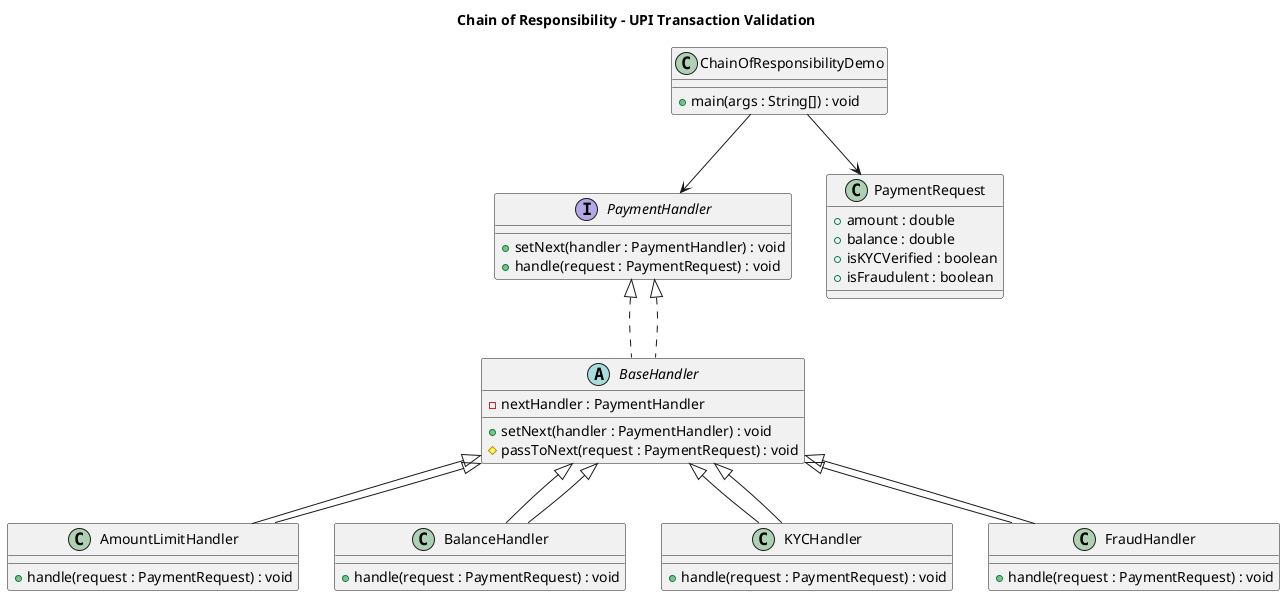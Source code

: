@startuml
title Chain of Responsibility - UPI Transaction Validation

interface PaymentHandler {
    + setNext(handler : PaymentHandler) : void
    + handle(request : PaymentRequest) : void
}

abstract class BaseHandler implements PaymentHandler {
    - nextHandler : PaymentHandler
    + setNext(handler : PaymentHandler) : void
    # passToNext(request : PaymentRequest) : void
}

class AmountLimitHandler extends BaseHandler {
    + handle(request : PaymentRequest) : void
}

class BalanceHandler extends BaseHandler {
    + handle(request : PaymentRequest) : void
}

class KYCHandler extends BaseHandler {
    + handle(request : PaymentRequest) : void
}

class FraudHandler extends BaseHandler {
    + handle(request : PaymentRequest) : void
}

class PaymentRequest {
    + amount : double
    + balance : double
    + isKYCVerified : boolean
    + isFraudulent : boolean
}

class ChainOfResponsibilityDemo {
    + main(args : String[]) : void
}

PaymentHandler <|.. BaseHandler
BaseHandler <|-- AmountLimitHandler
BaseHandler <|-- BalanceHandler
BaseHandler <|-- KYCHandler
BaseHandler <|-- FraudHandler
ChainOfResponsibilityDemo --> PaymentRequest
ChainOfResponsibilityDemo --> PaymentHandler

@enduml